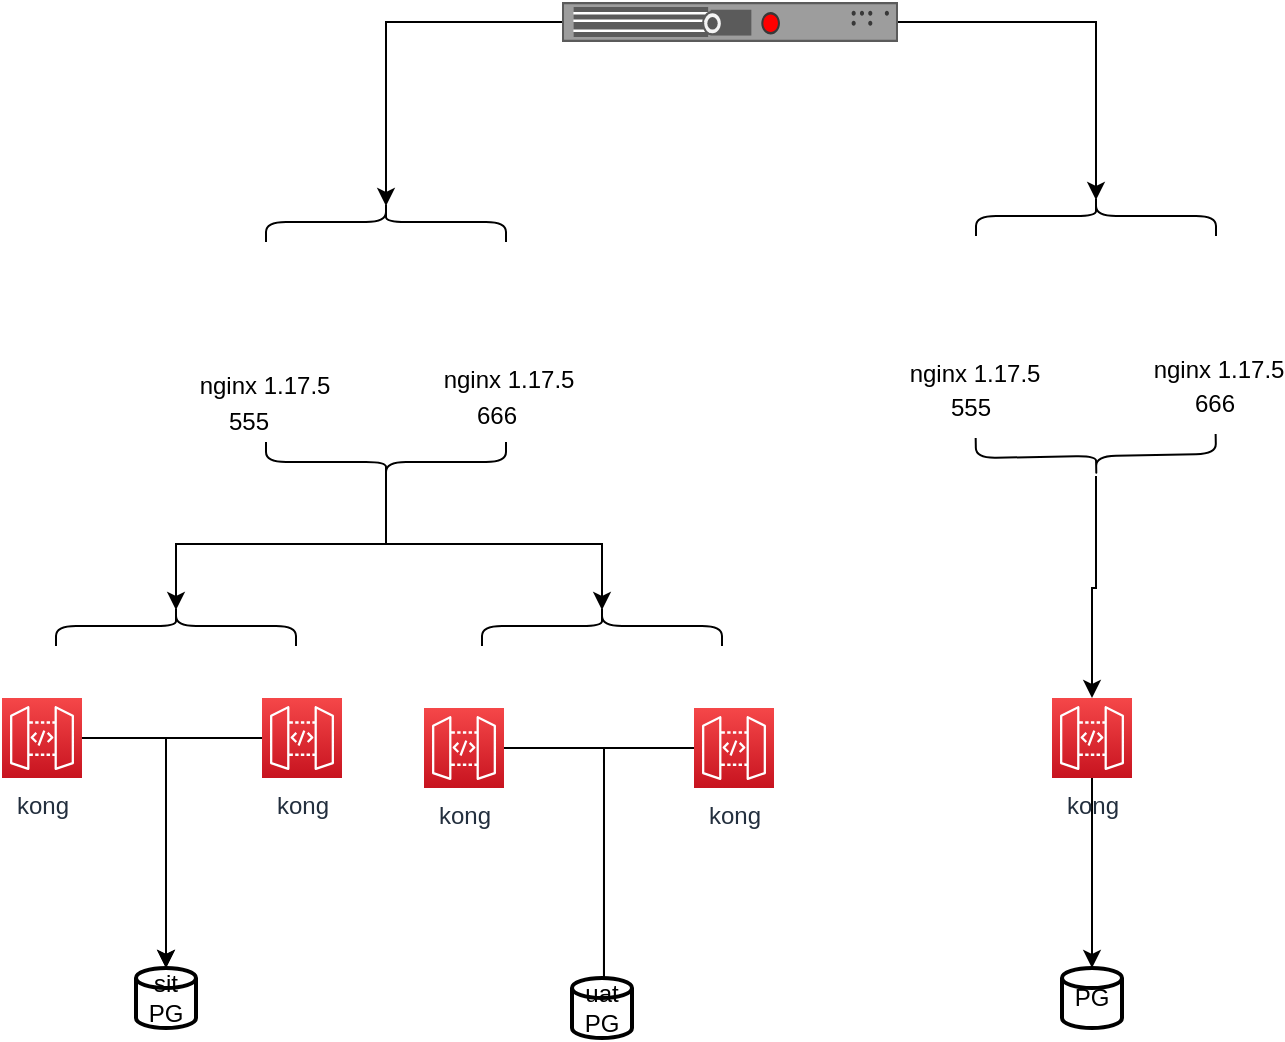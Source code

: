 <mxfile version="14.8.3" type="github">
  <diagram id="kduv379LIr5jAOSpMAY8" name="Page-1">
    <mxGraphModel dx="1426" dy="724" grid="0" gridSize="10" guides="1" tooltips="1" connect="1" arrows="1" fold="1" page="1" pageScale="1" pageWidth="827" pageHeight="1169" math="0" shadow="0">
      <root>
        <mxCell id="0" />
        <mxCell id="1" parent="0" />
        <mxCell id="7TP2NFPiy9ONUSQoUl90-53" style="edgeStyle=orthogonalEdgeStyle;rounded=0;orthogonalLoop=1;jettySize=auto;html=1;entryX=0.1;entryY=0.5;entryDx=0;entryDy=0;entryPerimeter=0;" edge="1" parent="1" source="IUY-bVCzfTj49yKa2Lh3-29" target="7TP2NFPiy9ONUSQoUl90-21">
          <mxGeometry relative="1" as="geometry" />
        </mxCell>
        <mxCell id="7TP2NFPiy9ONUSQoUl90-64" style="edgeStyle=orthogonalEdgeStyle;rounded=0;orthogonalLoop=1;jettySize=auto;html=1;entryX=0.1;entryY=0.5;entryDx=0;entryDy=0;entryPerimeter=0;" edge="1" parent="1" source="IUY-bVCzfTj49yKa2Lh3-29" target="7TP2NFPiy9ONUSQoUl90-19">
          <mxGeometry relative="1" as="geometry" />
        </mxCell>
        <mxCell id="IUY-bVCzfTj49yKa2Lh3-29" value="" style="strokeColor=#666666;html=1;labelPosition=right;align=left;spacingLeft=15;shadow=0;dashed=0;outlineConnect=0;shape=mxgraph.rack.f5.arx_500;" parent="1" vertex="1">
          <mxGeometry x="320" y="20" width="168" height="20" as="geometry" />
        </mxCell>
        <mxCell id="IUY-bVCzfTj49yKa2Lh3-38" style="edgeStyle=orthogonalEdgeStyle;rounded=0;orthogonalLoop=1;jettySize=auto;html=1;" parent="1" source="IUY-bVCzfTj49yKa2Lh3-35" target="IUY-bVCzfTj49yKa2Lh3-37" edge="1">
          <mxGeometry relative="1" as="geometry" />
        </mxCell>
        <mxCell id="IUY-bVCzfTj49yKa2Lh3-35" value="kong" style="points=[[0,0,0],[0.25,0,0],[0.5,0,0],[0.75,0,0],[1,0,0],[0,1,0],[0.25,1,0],[0.5,1,0],[0.75,1,0],[1,1,0],[0,0.25,0],[0,0.5,0],[0,0.75,0],[1,0.25,0],[1,0.5,0],[1,0.75,0]];outlineConnect=0;fontColor=#232F3E;gradientColor=#F54749;gradientDirection=north;fillColor=#C7131F;strokeColor=#ffffff;dashed=0;verticalLabelPosition=bottom;verticalAlign=top;align=center;html=1;fontSize=12;fontStyle=0;aspect=fixed;shape=mxgraph.aws4.resourceIcon;resIcon=mxgraph.aws4.api_gateway;" parent="1" vertex="1">
          <mxGeometry x="565" y="368" width="40" height="40" as="geometry" />
        </mxCell>
        <mxCell id="IUY-bVCzfTj49yKa2Lh3-37" value="PG" style="strokeWidth=2;html=1;shape=mxgraph.flowchart.database;whiteSpace=wrap;" parent="1" vertex="1">
          <mxGeometry x="570" y="503" width="30" height="30" as="geometry" />
        </mxCell>
        <mxCell id="IUY-bVCzfTj49yKa2Lh3-46" value="nginx 1.17.5" style="shape=image;html=1;verticalAlign=top;verticalLabelPosition=bottom;labelBackgroundColor=#ffffff;imageAspect=0;aspect=fixed;image=https://cdn4.iconfinder.com/data/icons/logos-brands-5/24/nginx-128.png" parent="1" vertex="1">
          <mxGeometry x="278" y="165" width="30" height="30" as="geometry" />
        </mxCell>
        <mxCell id="IUY-bVCzfTj49yKa2Lh3-47" value="nginx 1.17.5" style="shape=image;html=1;verticalAlign=top;verticalLabelPosition=bottom;labelBackgroundColor=#ffffff;imageAspect=0;aspect=fixed;image=https://cdn4.iconfinder.com/data/icons/logos-brands-5/24/nginx-128.png" parent="1" vertex="1">
          <mxGeometry x="156" y="168" width="30" height="30" as="geometry" />
        </mxCell>
        <mxCell id="IUY-bVCzfTj49yKa2Lh3-48" value="nginx 1.17.5" style="shape=image;html=1;verticalAlign=top;verticalLabelPosition=bottom;labelBackgroundColor=#ffffff;imageAspect=0;aspect=fixed;image=https://cdn4.iconfinder.com/data/icons/logos-brands-5/24/nginx-128.png" parent="1" vertex="1">
          <mxGeometry x="511" y="162" width="30" height="30" as="geometry" />
        </mxCell>
        <mxCell id="IUY-bVCzfTj49yKa2Lh3-49" value="nginx 1.17.5" style="shape=image;html=1;verticalAlign=top;verticalLabelPosition=bottom;labelBackgroundColor=#ffffff;imageAspect=0;aspect=fixed;image=https://cdn4.iconfinder.com/data/icons/logos-brands-5/24/nginx-128.png" parent="1" vertex="1">
          <mxGeometry x="633" y="160" width="30" height="30" as="geometry" />
        </mxCell>
        <mxCell id="IUY-bVCzfTj49yKa2Lh3-63" style="edgeStyle=orthogonalEdgeStyle;rounded=0;orthogonalLoop=1;jettySize=auto;html=1;entryX=0.5;entryY=0;entryDx=0;entryDy=0;entryPerimeter=0;" parent="1" source="IUY-bVCzfTj49yKa2Lh3-50" target="IUY-bVCzfTj49yKa2Lh3-56" edge="1">
          <mxGeometry relative="1" as="geometry" />
        </mxCell>
        <mxCell id="IUY-bVCzfTj49yKa2Lh3-50" value="kong" style="points=[[0,0,0],[0.25,0,0],[0.5,0,0],[0.75,0,0],[1,0,0],[0,1,0],[0.25,1,0],[0.5,1,0],[0.75,1,0],[1,1,0],[0,0.25,0],[0,0.5,0],[0,0.75,0],[1,0.25,0],[1,0.5,0],[1,0.75,0]];outlineConnect=0;fontColor=#232F3E;gradientColor=#F54749;gradientDirection=north;fillColor=#C7131F;strokeColor=#ffffff;dashed=0;verticalLabelPosition=bottom;verticalAlign=top;align=center;html=1;fontSize=12;fontStyle=0;aspect=fixed;shape=mxgraph.aws4.resourceIcon;resIcon=mxgraph.aws4.api_gateway;" parent="1" vertex="1">
          <mxGeometry x="170" y="368" width="40" height="40" as="geometry" />
        </mxCell>
        <mxCell id="IUY-bVCzfTj49yKa2Lh3-62" style="edgeStyle=orthogonalEdgeStyle;rounded=0;orthogonalLoop=1;jettySize=auto;html=1;entryX=0.5;entryY=0;entryDx=0;entryDy=0;entryPerimeter=0;" parent="1" source="IUY-bVCzfTj49yKa2Lh3-51" target="IUY-bVCzfTj49yKa2Lh3-56" edge="1">
          <mxGeometry relative="1" as="geometry" />
        </mxCell>
        <mxCell id="IUY-bVCzfTj49yKa2Lh3-51" value="kong" style="points=[[0,0,0],[0.25,0,0],[0.5,0,0],[0.75,0,0],[1,0,0],[0,1,0],[0.25,1,0],[0.5,1,0],[0.75,1,0],[1,1,0],[0,0.25,0],[0,0.5,0],[0,0.75,0],[1,0.25,0],[1,0.5,0],[1,0.75,0]];outlineConnect=0;fontColor=#232F3E;gradientColor=#F54749;gradientDirection=north;fillColor=#C7131F;strokeColor=#ffffff;dashed=0;verticalLabelPosition=bottom;verticalAlign=top;align=center;html=1;fontSize=12;fontStyle=0;aspect=fixed;shape=mxgraph.aws4.resourceIcon;resIcon=mxgraph.aws4.api_gateway;" parent="1" vertex="1">
          <mxGeometry x="40" y="368" width="40" height="40" as="geometry" />
        </mxCell>
        <mxCell id="IUY-bVCzfTj49yKa2Lh3-60" style="edgeStyle=orthogonalEdgeStyle;rounded=0;orthogonalLoop=1;jettySize=auto;html=1;entryX=0.533;entryY=0.333;entryDx=0;entryDy=0;entryPerimeter=0;" parent="1" source="IUY-bVCzfTj49yKa2Lh3-52" target="IUY-bVCzfTj49yKa2Lh3-57" edge="1">
          <mxGeometry relative="1" as="geometry" />
        </mxCell>
        <mxCell id="IUY-bVCzfTj49yKa2Lh3-52" value="kong" style="points=[[0,0,0],[0.25,0,0],[0.5,0,0],[0.75,0,0],[1,0,0],[0,1,0],[0.25,1,0],[0.5,1,0],[0.75,1,0],[1,1,0],[0,0.25,0],[0,0.5,0],[0,0.75,0],[1,0.25,0],[1,0.5,0],[1,0.75,0]];outlineConnect=0;fontColor=#232F3E;gradientColor=#F54749;gradientDirection=north;fillColor=#C7131F;strokeColor=#ffffff;dashed=0;verticalLabelPosition=bottom;verticalAlign=top;align=center;html=1;fontSize=12;fontStyle=0;aspect=fixed;shape=mxgraph.aws4.resourceIcon;resIcon=mxgraph.aws4.api_gateway;" parent="1" vertex="1">
          <mxGeometry x="251" y="373" width="40" height="40" as="geometry" />
        </mxCell>
        <mxCell id="7TP2NFPiy9ONUSQoUl90-55" style="edgeStyle=orthogonalEdgeStyle;rounded=0;orthogonalLoop=1;jettySize=auto;html=1;entryX=0.533;entryY=0.633;entryDx=0;entryDy=0;entryPerimeter=0;" edge="1" parent="1" source="IUY-bVCzfTj49yKa2Lh3-53" target="IUY-bVCzfTj49yKa2Lh3-57">
          <mxGeometry relative="1" as="geometry" />
        </mxCell>
        <mxCell id="IUY-bVCzfTj49yKa2Lh3-53" value="kong" style="points=[[0,0,0],[0.25,0,0],[0.5,0,0],[0.75,0,0],[1,0,0],[0,1,0],[0.25,1,0],[0.5,1,0],[0.75,1,0],[1,1,0],[0,0.25,0],[0,0.5,0],[0,0.75,0],[1,0.25,0],[1,0.5,0],[1,0.75,0]];outlineConnect=0;fontColor=#232F3E;gradientColor=#F54749;gradientDirection=north;fillColor=#C7131F;strokeColor=#ffffff;dashed=0;verticalLabelPosition=bottom;verticalAlign=top;align=center;html=1;fontSize=12;fontStyle=0;aspect=fixed;shape=mxgraph.aws4.resourceIcon;resIcon=mxgraph.aws4.api_gateway;" parent="1" vertex="1">
          <mxGeometry x="386" y="373" width="40" height="40" as="geometry" />
        </mxCell>
        <mxCell id="IUY-bVCzfTj49yKa2Lh3-56" value="sit&lt;br&gt;PG" style="strokeWidth=2;html=1;shape=mxgraph.flowchart.database;whiteSpace=wrap;" parent="1" vertex="1">
          <mxGeometry x="107" y="503" width="30" height="30" as="geometry" />
        </mxCell>
        <mxCell id="IUY-bVCzfTj49yKa2Lh3-57" value="uat&lt;br&gt;PG" style="strokeWidth=2;html=1;shape=mxgraph.flowchart.database;whiteSpace=wrap;" parent="1" vertex="1">
          <mxGeometry x="325" y="508" width="30" height="30" as="geometry" />
        </mxCell>
        <mxCell id="7TP2NFPiy9ONUSQoUl90-58" style="edgeStyle=orthogonalEdgeStyle;rounded=0;orthogonalLoop=1;jettySize=auto;html=1;entryX=0.1;entryY=0.5;entryDx=0;entryDy=0;entryPerimeter=0;" edge="1" parent="1" source="7TP2NFPiy9ONUSQoUl90-18" target="7TP2NFPiy9ONUSQoUl90-56">
          <mxGeometry relative="1" as="geometry" />
        </mxCell>
        <mxCell id="7TP2NFPiy9ONUSQoUl90-63" style="edgeStyle=orthogonalEdgeStyle;rounded=0;orthogonalLoop=1;jettySize=auto;html=1;exitX=0.1;exitY=0.5;exitDx=0;exitDy=0;exitPerimeter=0;entryX=0.1;entryY=0.5;entryDx=0;entryDy=0;entryPerimeter=0;" edge="1" parent="1" source="7TP2NFPiy9ONUSQoUl90-18" target="7TP2NFPiy9ONUSQoUl90-57">
          <mxGeometry relative="1" as="geometry" />
        </mxCell>
        <mxCell id="7TP2NFPiy9ONUSQoUl90-18" value="" style="shape=curlyBracket;whiteSpace=wrap;html=1;rounded=1;flipH=1;rotation=90;" vertex="1" parent="1">
          <mxGeometry x="222" y="190" width="20" height="120" as="geometry" />
        </mxCell>
        <mxCell id="7TP2NFPiy9ONUSQoUl90-19" value="" style="shape=curlyBracket;whiteSpace=wrap;html=1;rounded=1;flipH=1;rotation=-90;" vertex="1" parent="1">
          <mxGeometry x="222" y="70" width="20" height="120" as="geometry" />
        </mxCell>
        <mxCell id="7TP2NFPiy9ONUSQoUl90-51" style="edgeStyle=orthogonalEdgeStyle;rounded=0;orthogonalLoop=1;jettySize=auto;html=1;" edge="1" parent="1" source="7TP2NFPiy9ONUSQoUl90-20" target="IUY-bVCzfTj49yKa2Lh3-35">
          <mxGeometry relative="1" as="geometry" />
        </mxCell>
        <mxCell id="7TP2NFPiy9ONUSQoUl90-20" value="" style="shape=curlyBracket;whiteSpace=wrap;html=1;rounded=1;flipH=1;rotation=89;" vertex="1" parent="1">
          <mxGeometry x="577" y="187" width="20" height="120" as="geometry" />
        </mxCell>
        <mxCell id="7TP2NFPiy9ONUSQoUl90-21" value="" style="shape=curlyBracket;whiteSpace=wrap;html=1;rounded=1;direction=south;" vertex="1" parent="1">
          <mxGeometry x="527" y="117" width="120" height="20" as="geometry" />
        </mxCell>
        <mxCell id="7TP2NFPiy9ONUSQoUl90-49" value="555" style="text;html=1;align=center;verticalAlign=middle;resizable=0;points=[];autosize=1;strokeColor=none;" vertex="1" parent="1">
          <mxGeometry x="509" y="214" width="30" height="18" as="geometry" />
        </mxCell>
        <mxCell id="7TP2NFPiy9ONUSQoUl90-50" value="666" style="text;html=1;align=center;verticalAlign=middle;resizable=0;points=[];autosize=1;strokeColor=none;" vertex="1" parent="1">
          <mxGeometry x="631" y="212" width="30" height="18" as="geometry" />
        </mxCell>
        <mxCell id="7TP2NFPiy9ONUSQoUl90-56" value="" style="shape=curlyBracket;whiteSpace=wrap;html=1;rounded=1;rotation=90;" vertex="1" parent="1">
          <mxGeometry x="117" y="272" width="20" height="120" as="geometry" />
        </mxCell>
        <mxCell id="7TP2NFPiy9ONUSQoUl90-57" value="" style="shape=curlyBracket;whiteSpace=wrap;html=1;rounded=1;rotation=90;" vertex="1" parent="1">
          <mxGeometry x="330" y="272" width="20" height="120" as="geometry" />
        </mxCell>
        <mxCell id="7TP2NFPiy9ONUSQoUl90-66" value="555" style="text;html=1;align=center;verticalAlign=middle;resizable=0;points=[];autosize=1;strokeColor=none;" vertex="1" parent="1">
          <mxGeometry x="148" y="221" width="30" height="18" as="geometry" />
        </mxCell>
        <mxCell id="7TP2NFPiy9ONUSQoUl90-67" value="666" style="text;html=1;align=center;verticalAlign=middle;resizable=0;points=[];autosize=1;strokeColor=none;" vertex="1" parent="1">
          <mxGeometry x="272" y="218" width="30" height="18" as="geometry" />
        </mxCell>
      </root>
    </mxGraphModel>
  </diagram>
</mxfile>
